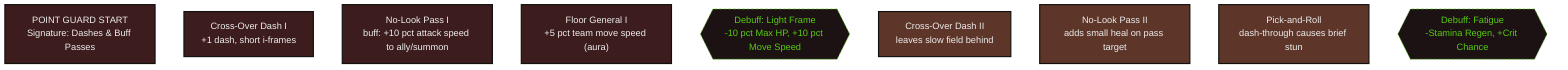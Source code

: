 flowchart TB
  %% Point Guard – Mobility/Support
  classDef early fill:#3c1c1c,stroke:#12100e,color:#eee,stroke-width:2px;
  classDef mid fill:#5d3529,stroke:#12100e,color:#eee,stroke-width:2px;
  classDef cap fill:#754c3f,stroke:#12100e,color:#eee,stroke-width:2px;
  classDef debuff fill:#1c1214,stroke:#57cc11,color:#57cc11,stroke-dasharray: 5 3;

  A["POINT GUARD START<br/>Signature: Dashes & Buff Passes"]:::early

  %% Early
  E1["Cross-Over Dash I<br/>+1 dash, short i-frames"]:::early
  E2["No-Look Pass I<br/>buff: +10 pct attack speed to ally/summon"]:::early
  E3["Floor General I<br/>+5 pct team move speed (aura)"]:::early
  D1{{"Debuff: Light Frame<br/>-10 pct Max HP, +10 pct Move Speed"}}:::debuff

  %% Mid
  M1["Cross-Over Dash II<br/>leaves slow field behind"]:::mid
  M2["No-Look Pass II<br/>adds small heal on pass target"]:::mid
  M3["Pick-and-Roll<br/>dash-through causes brief stun"]:::mid
  D2{{"Debuff: Fatigue<br/>-Stamina Regen, +Crit Chance"}}:::debuff

  %% Capstone
